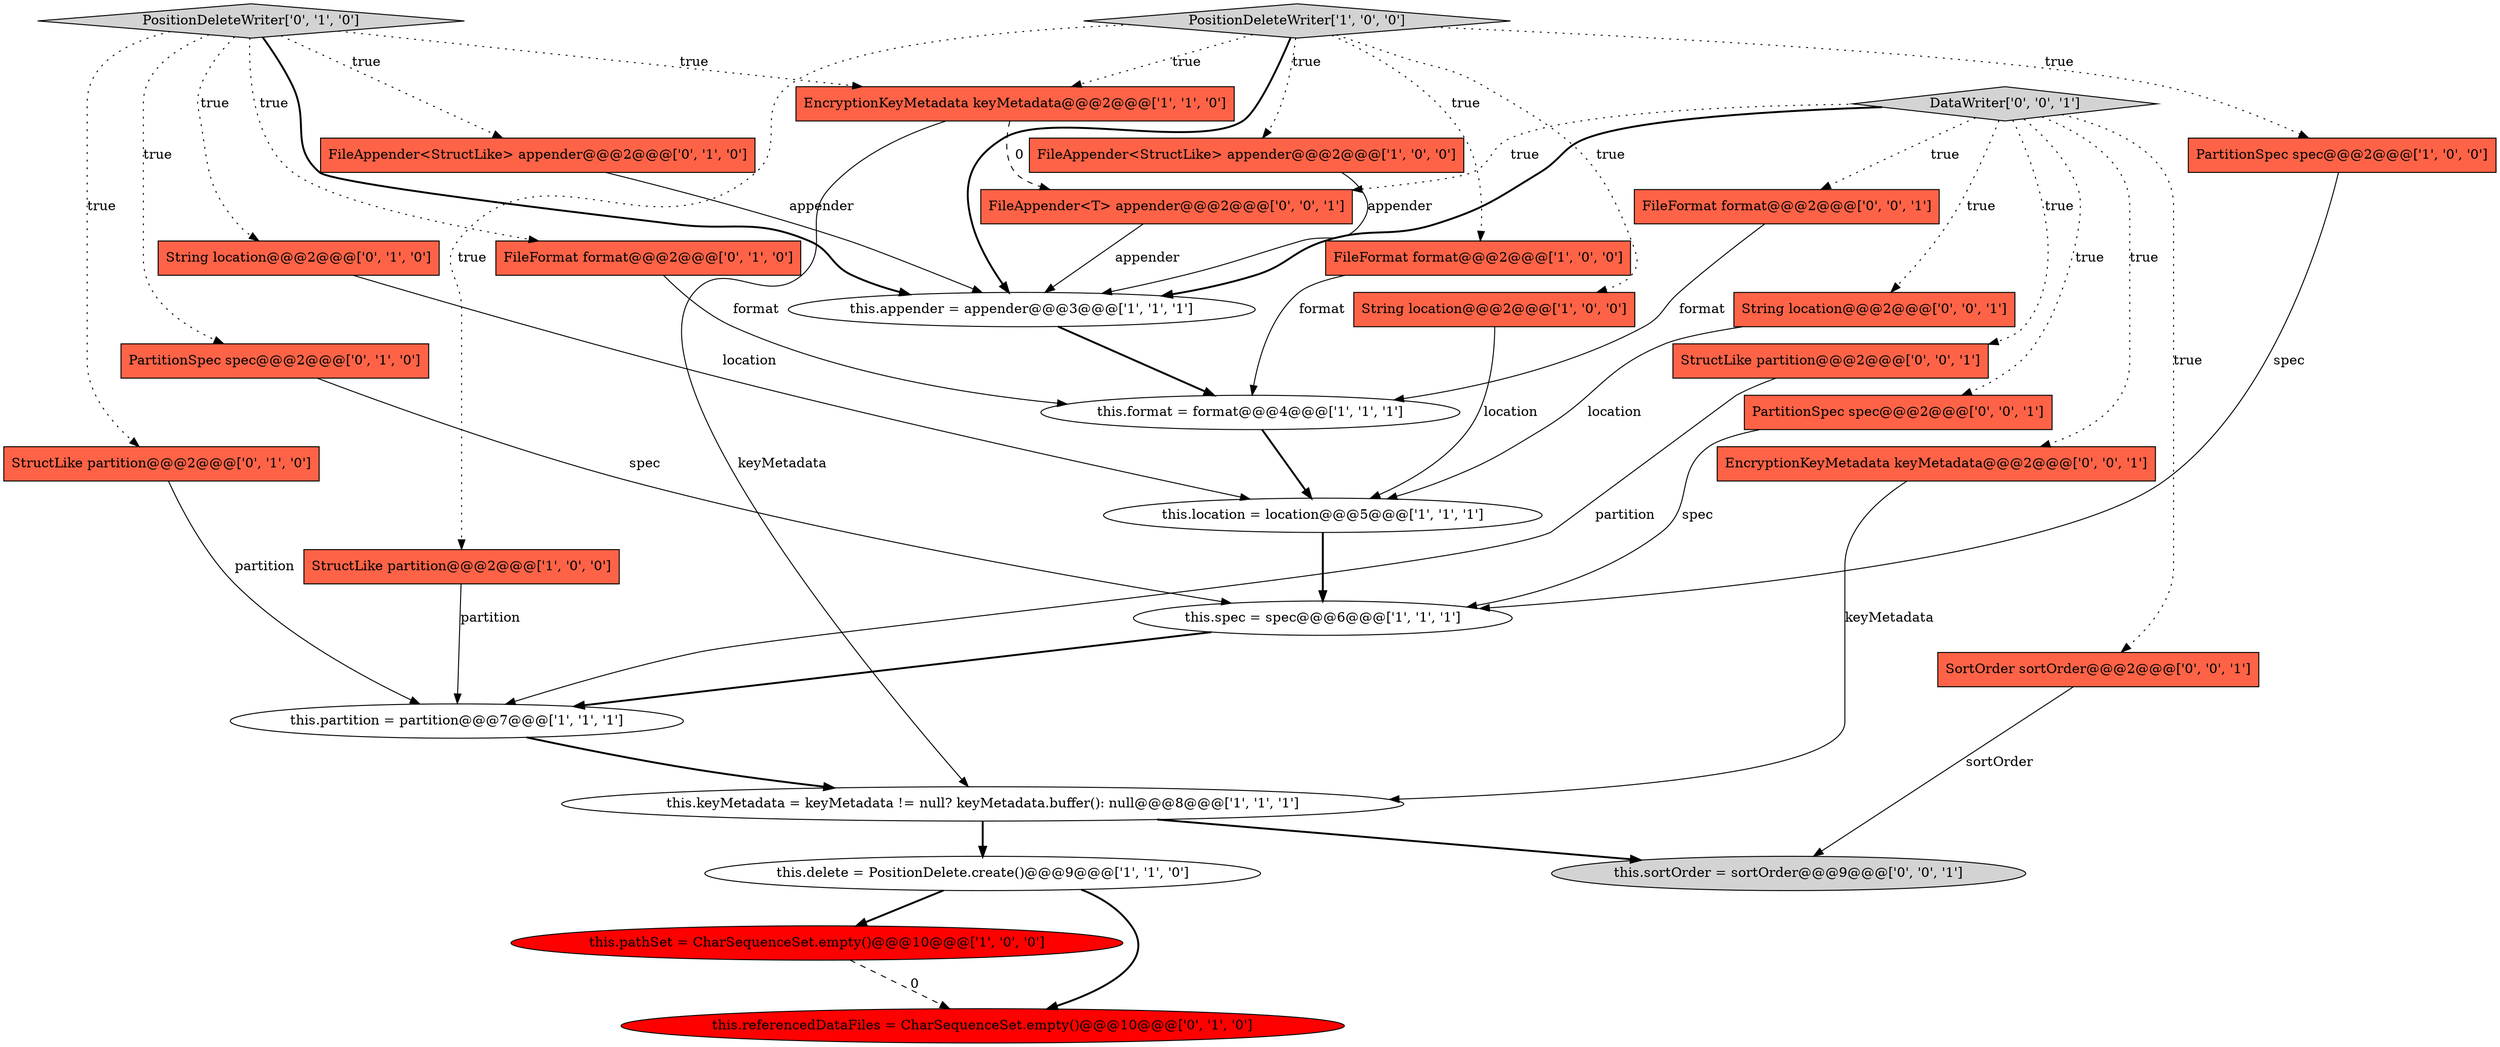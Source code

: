 digraph {
4 [style = filled, label = "this.pathSet = CharSequenceSet.empty()@@@10@@@['1', '0', '0']", fillcolor = red, shape = ellipse image = "AAA1AAABBB1BBB"];
29 [style = filled, label = "StructLike partition@@@2@@@['0', '0', '1']", fillcolor = tomato, shape = box image = "AAA0AAABBB3BBB"];
9 [style = filled, label = "this.spec = spec@@@6@@@['1', '1', '1']", fillcolor = white, shape = ellipse image = "AAA0AAABBB1BBB"];
26 [style = filled, label = "SortOrder sortOrder@@@2@@@['0', '0', '1']", fillcolor = tomato, shape = box image = "AAA0AAABBB3BBB"];
1 [style = filled, label = "this.delete = PositionDelete.create()@@@9@@@['1', '1', '0']", fillcolor = white, shape = ellipse image = "AAA0AAABBB1BBB"];
28 [style = filled, label = "String location@@@2@@@['0', '0', '1']", fillcolor = tomato, shape = box image = "AAA0AAABBB3BBB"];
2 [style = filled, label = "FileAppender<StructLike> appender@@@2@@@['1', '0', '0']", fillcolor = tomato, shape = box image = "AAA0AAABBB1BBB"];
27 [style = filled, label = "PartitionSpec spec@@@2@@@['0', '0', '1']", fillcolor = tomato, shape = box image = "AAA0AAABBB3BBB"];
6 [style = filled, label = "this.keyMetadata = keyMetadata != null? keyMetadata.buffer(): null@@@8@@@['1', '1', '1']", fillcolor = white, shape = ellipse image = "AAA0AAABBB1BBB"];
13 [style = filled, label = "PositionDeleteWriter['1', '0', '0']", fillcolor = lightgray, shape = diamond image = "AAA0AAABBB1BBB"];
14 [style = filled, label = "EncryptionKeyMetadata keyMetadata@@@2@@@['1', '1', '0']", fillcolor = tomato, shape = box image = "AAA0AAABBB1BBB"];
20 [style = filled, label = "String location@@@2@@@['0', '1', '0']", fillcolor = tomato, shape = box image = "AAA0AAABBB2BBB"];
0 [style = filled, label = "PartitionSpec spec@@@2@@@['1', '0', '0']", fillcolor = tomato, shape = box image = "AAA0AAABBB1BBB"];
8 [style = filled, label = "this.format = format@@@4@@@['1', '1', '1']", fillcolor = white, shape = ellipse image = "AAA0AAABBB1BBB"];
19 [style = filled, label = "this.referencedDataFiles = CharSequenceSet.empty()@@@10@@@['0', '1', '0']", fillcolor = red, shape = ellipse image = "AAA1AAABBB2BBB"];
23 [style = filled, label = "EncryptionKeyMetadata keyMetadata@@@2@@@['0', '0', '1']", fillcolor = tomato, shape = box image = "AAA0AAABBB3BBB"];
24 [style = filled, label = "FileFormat format@@@2@@@['0', '0', '1']", fillcolor = tomato, shape = box image = "AAA0AAABBB3BBB"];
17 [style = filled, label = "FileFormat format@@@2@@@['0', '1', '0']", fillcolor = tomato, shape = box image = "AAA0AAABBB2BBB"];
7 [style = filled, label = "this.partition = partition@@@7@@@['1', '1', '1']", fillcolor = white, shape = ellipse image = "AAA0AAABBB1BBB"];
5 [style = filled, label = "this.location = location@@@5@@@['1', '1', '1']", fillcolor = white, shape = ellipse image = "AAA0AAABBB1BBB"];
12 [style = filled, label = "this.appender = appender@@@3@@@['1', '1', '1']", fillcolor = white, shape = ellipse image = "AAA0AAABBB1BBB"];
25 [style = filled, label = "DataWriter['0', '0', '1']", fillcolor = lightgray, shape = diamond image = "AAA0AAABBB3BBB"];
10 [style = filled, label = "FileFormat format@@@2@@@['1', '0', '0']", fillcolor = tomato, shape = box image = "AAA0AAABBB1BBB"];
11 [style = filled, label = "String location@@@2@@@['1', '0', '0']", fillcolor = tomato, shape = box image = "AAA0AAABBB1BBB"];
15 [style = filled, label = "PositionDeleteWriter['0', '1', '0']", fillcolor = lightgray, shape = diamond image = "AAA0AAABBB2BBB"];
16 [style = filled, label = "PartitionSpec spec@@@2@@@['0', '1', '0']", fillcolor = tomato, shape = box image = "AAA0AAABBB2BBB"];
18 [style = filled, label = "StructLike partition@@@2@@@['0', '1', '0']", fillcolor = tomato, shape = box image = "AAA0AAABBB2BBB"];
22 [style = filled, label = "this.sortOrder = sortOrder@@@9@@@['0', '0', '1']", fillcolor = lightgray, shape = ellipse image = "AAA0AAABBB3BBB"];
3 [style = filled, label = "StructLike partition@@@2@@@['1', '0', '0']", fillcolor = tomato, shape = box image = "AAA0AAABBB1BBB"];
21 [style = filled, label = "FileAppender<StructLike> appender@@@2@@@['0', '1', '0']", fillcolor = tomato, shape = box image = "AAA0AAABBB2BBB"];
30 [style = filled, label = "FileAppender<T> appender@@@2@@@['0', '0', '1']", fillcolor = tomato, shape = box image = "AAA0AAABBB3BBB"];
1->4 [style = bold, label=""];
5->9 [style = bold, label=""];
13->3 [style = dotted, label="true"];
3->7 [style = solid, label="partition"];
6->22 [style = bold, label=""];
23->6 [style = solid, label="keyMetadata"];
15->18 [style = dotted, label="true"];
15->20 [style = dotted, label="true"];
25->24 [style = dotted, label="true"];
25->28 [style = dotted, label="true"];
28->5 [style = solid, label="location"];
15->21 [style = dotted, label="true"];
9->7 [style = bold, label=""];
13->10 [style = dotted, label="true"];
15->16 [style = dotted, label="true"];
15->14 [style = dotted, label="true"];
25->29 [style = dotted, label="true"];
18->7 [style = solid, label="partition"];
11->5 [style = solid, label="location"];
30->12 [style = solid, label="appender"];
15->17 [style = dotted, label="true"];
13->2 [style = dotted, label="true"];
6->1 [style = bold, label=""];
13->12 [style = bold, label=""];
0->9 [style = solid, label="spec"];
8->5 [style = bold, label=""];
25->12 [style = bold, label=""];
13->0 [style = dotted, label="true"];
26->22 [style = solid, label="sortOrder"];
12->8 [style = bold, label=""];
29->7 [style = solid, label="partition"];
20->5 [style = solid, label="location"];
14->30 [style = dashed, label="0"];
7->6 [style = bold, label=""];
24->8 [style = solid, label="format"];
13->11 [style = dotted, label="true"];
4->19 [style = dashed, label="0"];
15->12 [style = bold, label=""];
25->23 [style = dotted, label="true"];
14->6 [style = solid, label="keyMetadata"];
10->8 [style = solid, label="format"];
27->9 [style = solid, label="spec"];
1->19 [style = bold, label=""];
25->27 [style = dotted, label="true"];
13->14 [style = dotted, label="true"];
25->30 [style = dotted, label="true"];
25->26 [style = dotted, label="true"];
2->12 [style = solid, label="appender"];
16->9 [style = solid, label="spec"];
17->8 [style = solid, label="format"];
21->12 [style = solid, label="appender"];
}
